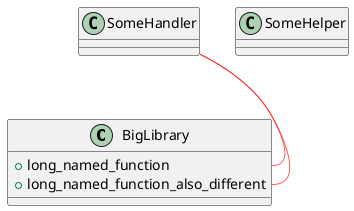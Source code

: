 {
  "sha1": "6rez4lw512rg3glp1iihz0d3ydj1enz",
  "insertion": {
    "when": "2024-05-30T20:48:21.030Z",
    "url": "https://forum.plantuml.net/16185/diagram-connection-similar-contains-underscores-version",
    "user": "plantuml@gmail.com"
  }
}
@startuml


!define my_red FF0000A0
!define my_blue 0000FFA0
!define my_green 00AA00A0



class "BigLibrary" as lib {
    + long_named_function
    + long_named_function_also_different
}


class "SomeHandler" as handler
class "SomeHelper" as helper



handler -[#my_red]- lib::long_named_function
handler -[#my_red]- lib::long_named_function_also_different




@enduml
